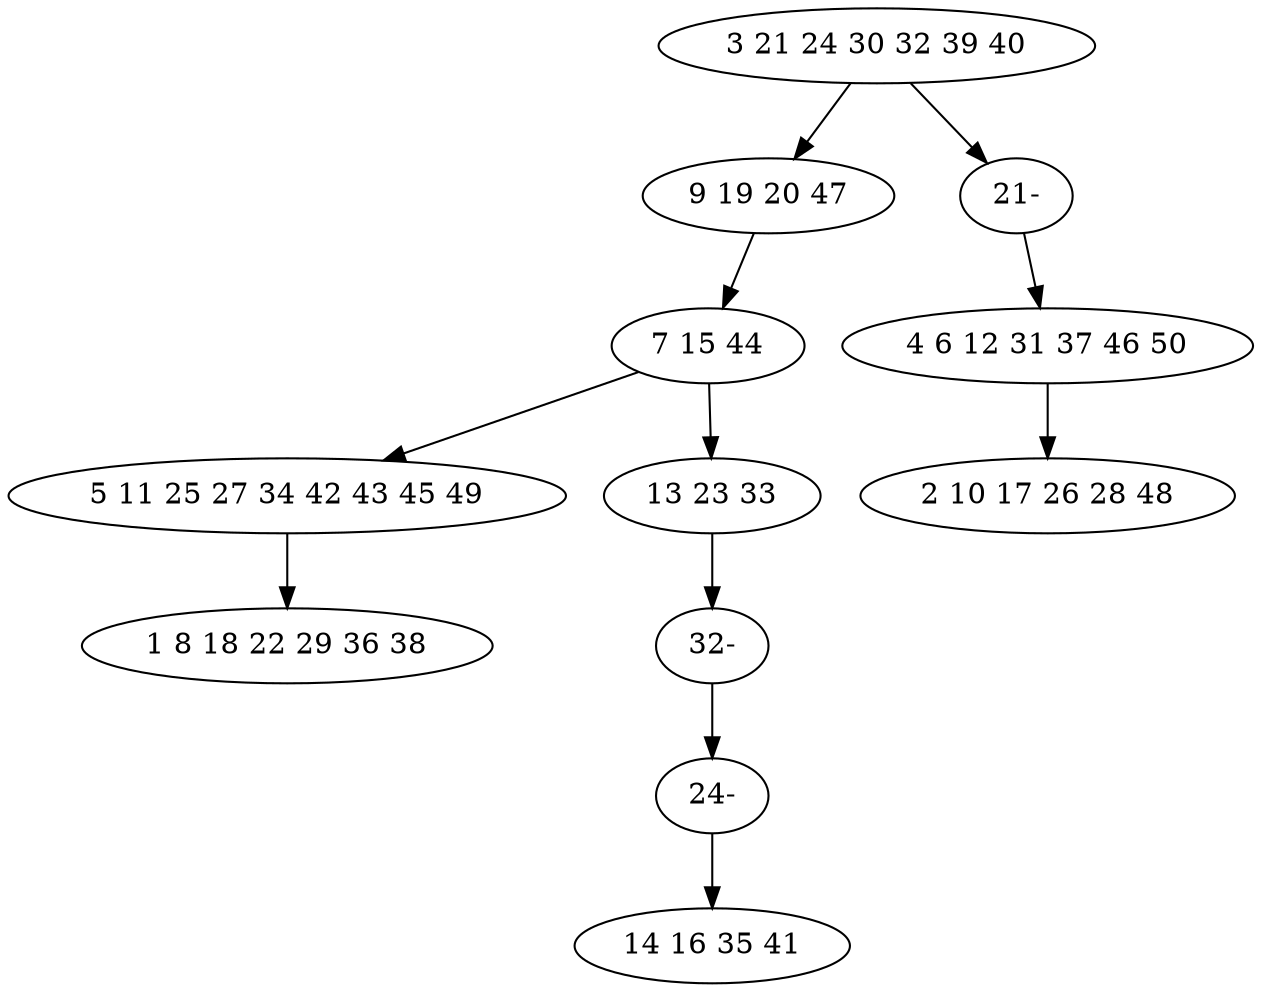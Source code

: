 digraph true_tree {
	"0" -> "1"
	"1" -> "2"
	"2" -> "3"
	"0" -> "10"
	"4" -> "5"
	"2" -> "6"
	"6" -> "9"
	"3" -> "8"
	"9" -> "11"
	"10" -> "4"
	"11" -> "7"
	"0" [label="3 21 24 30 32 39 40"];
	"1" [label="9 19 20 47"];
	"2" [label="7 15 44"];
	"3" [label="5 11 25 27 34 42 43 45 49"];
	"4" [label="4 6 12 31 37 46 50"];
	"5" [label="2 10 17 26 28 48"];
	"6" [label="13 23 33"];
	"7" [label="14 16 35 41"];
	"8" [label="1 8 18 22 29 36 38"];
	"9" [label="32-"];
	"10" [label="21-"];
	"11" [label="24-"];
}
